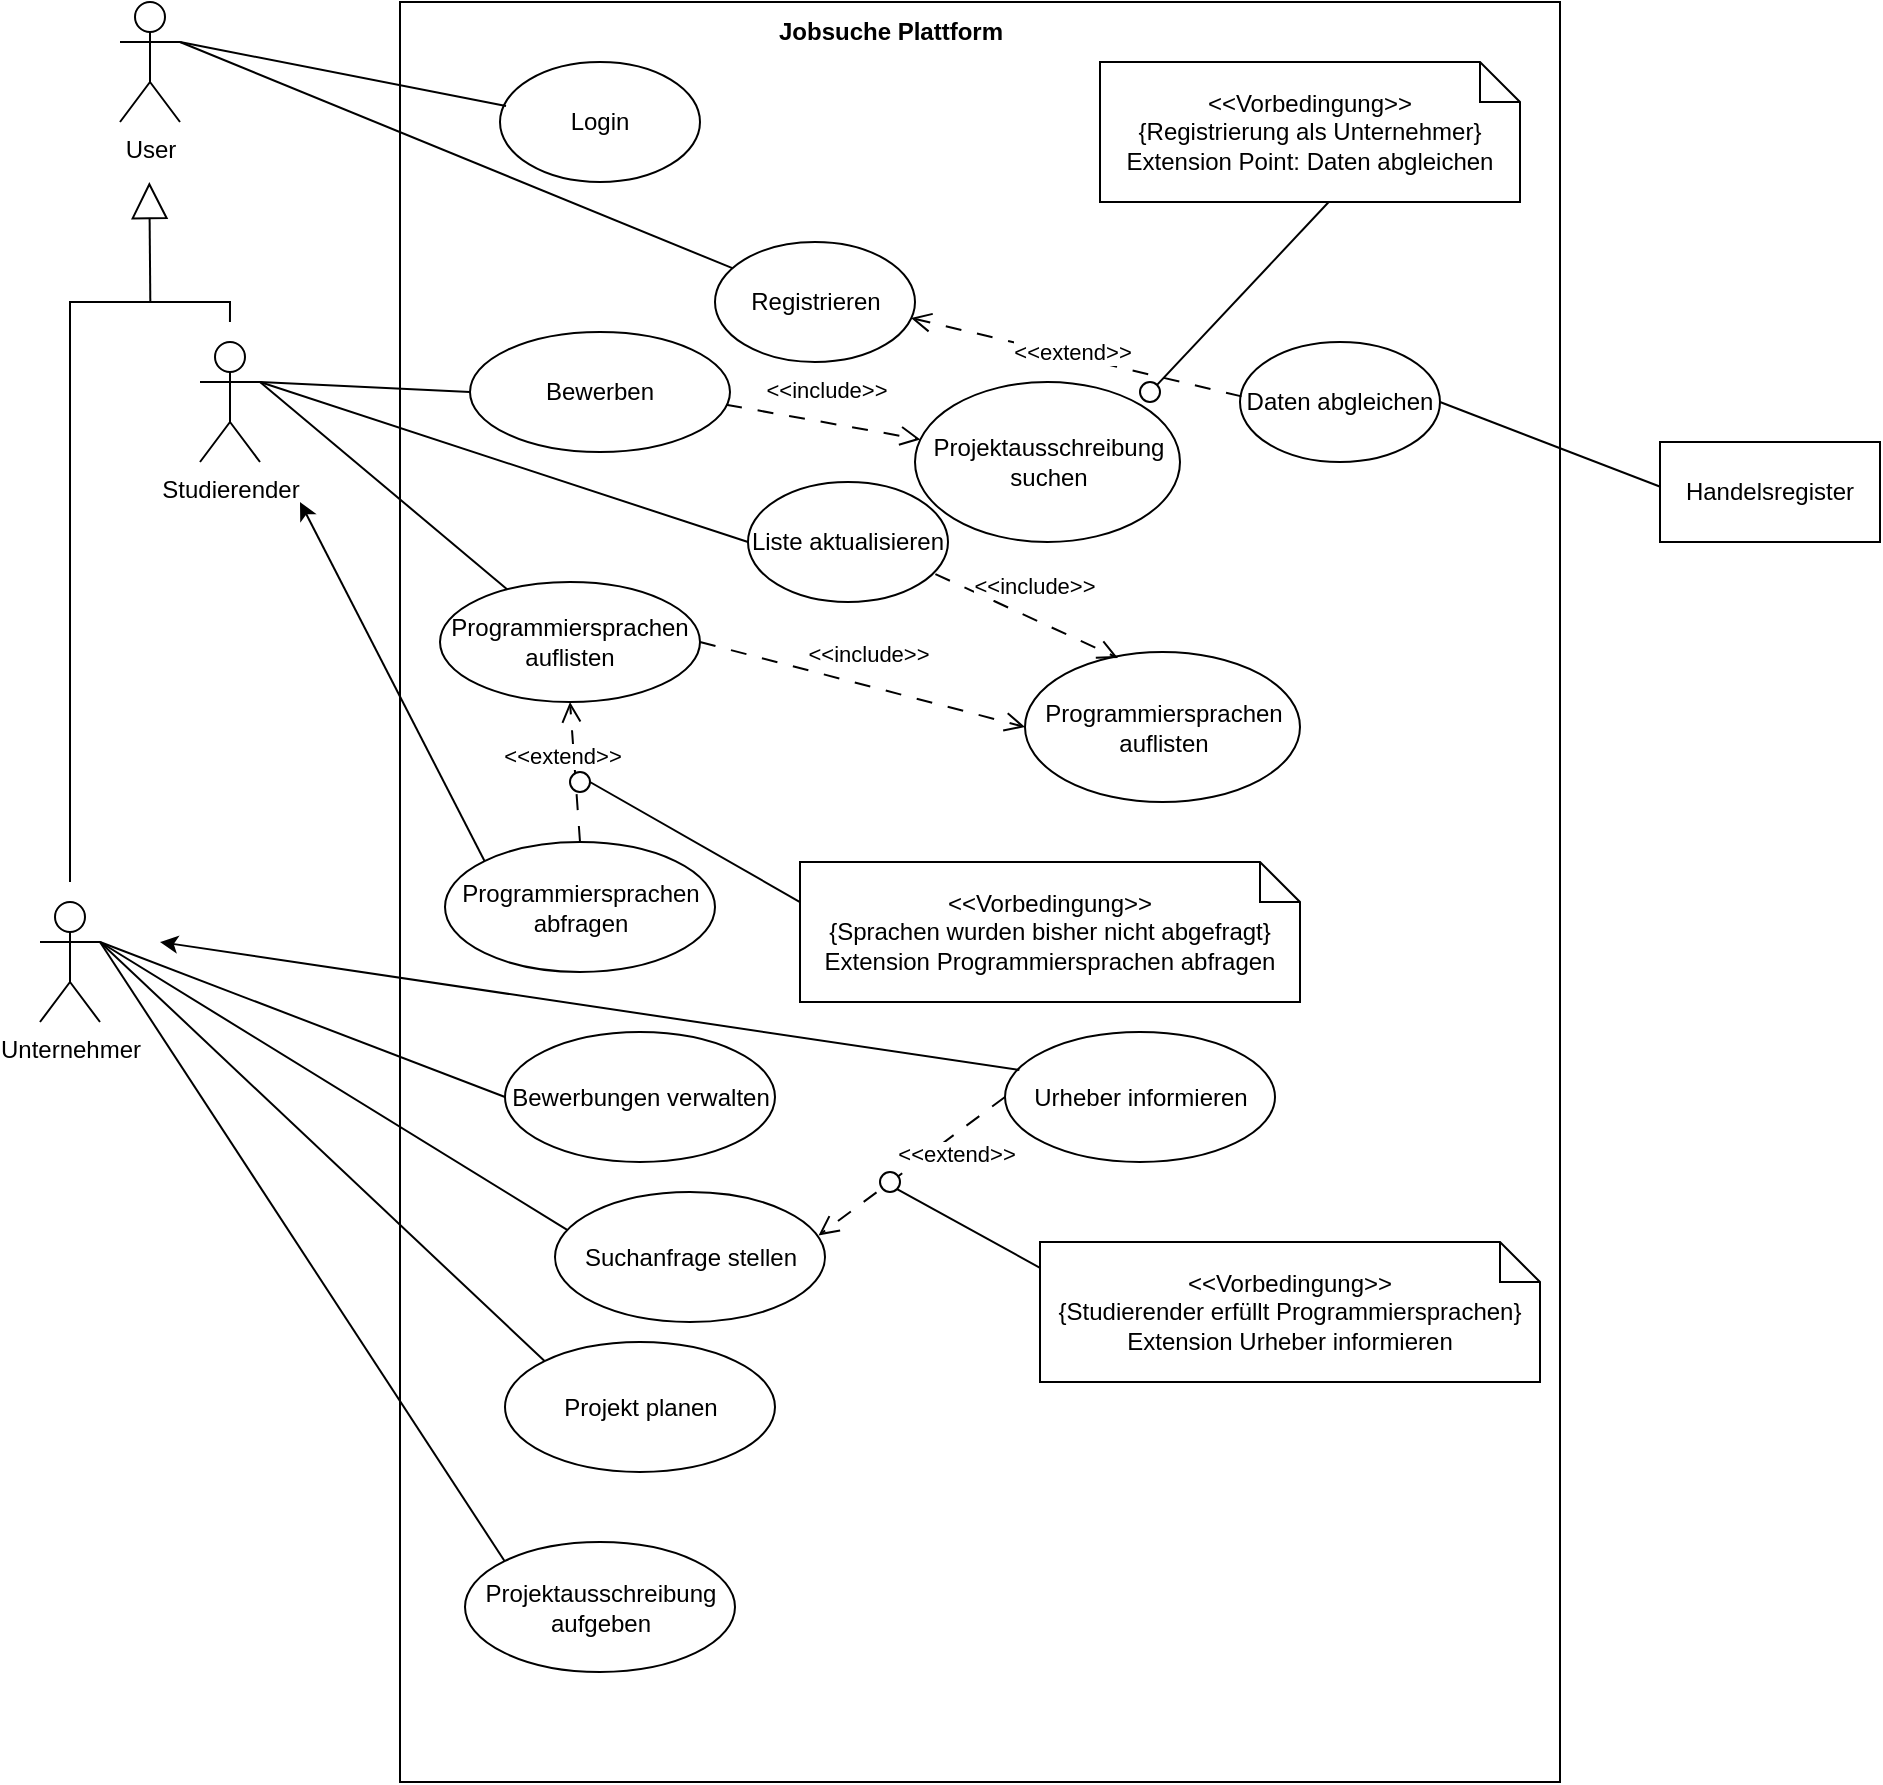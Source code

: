 <mxfile version="27.1.4">
  <diagram name="Seite-1" id="fq8yMHH-g4XX3sPDPosw">
    <mxGraphModel dx="1025" dy="417" grid="1" gridSize="10" guides="1" tooltips="1" connect="1" arrows="1" fold="1" page="1" pageScale="1" pageWidth="827" pageHeight="1169" math="0" shadow="0">
      <root>
        <mxCell id="0" />
        <mxCell id="1" parent="0" />
        <mxCell id="9Zz4fDrP-87PPmdt9Kxs-11" value="" style="rounded=0;whiteSpace=wrap;html=1;" parent="1" vertex="1">
          <mxGeometry x="240" y="190" width="580" height="890" as="geometry" />
        </mxCell>
        <mxCell id="9Zz4fDrP-87PPmdt9Kxs-1" value="User" style="shape=umlActor;verticalLabelPosition=bottom;verticalAlign=top;html=1;outlineConnect=0;" parent="1" vertex="1">
          <mxGeometry x="100" y="190" width="30" height="60" as="geometry" />
        </mxCell>
        <mxCell id="9Zz4fDrP-87PPmdt9Kxs-2" value="Studierender" style="shape=umlActor;verticalLabelPosition=bottom;verticalAlign=top;html=1;outlineConnect=0;" parent="1" vertex="1">
          <mxGeometry x="140" y="360" width="30" height="60" as="geometry" />
        </mxCell>
        <mxCell id="9Zz4fDrP-87PPmdt9Kxs-6" style="edgeStyle=orthogonalEdgeStyle;rounded=0;orthogonalLoop=1;jettySize=auto;html=1;endArrow=none;endFill=1;startArrow=none;startFill=0;" parent="1" edge="1">
          <mxGeometry relative="1" as="geometry">
            <mxPoint x="154.98" y="350" as="targetPoint" />
            <mxPoint x="75" y="630" as="sourcePoint" />
            <Array as="points">
              <mxPoint x="74.98" y="340" />
              <mxPoint x="154.98" y="340" />
            </Array>
          </mxGeometry>
        </mxCell>
        <mxCell id="9Zz4fDrP-87PPmdt9Kxs-3" value="Unternehmer" style="shape=umlActor;verticalLabelPosition=bottom;verticalAlign=top;html=1;outlineConnect=0;" parent="1" vertex="1">
          <mxGeometry x="60" y="640" width="30" height="60" as="geometry" />
        </mxCell>
        <mxCell id="9Zz4fDrP-87PPmdt9Kxs-5" value="" style="endArrow=block;endSize=16;endFill=0;html=1;rounded=0;" parent="1" edge="1">
          <mxGeometry width="160" relative="1" as="geometry">
            <mxPoint x="115.16" y="340" as="sourcePoint" />
            <mxPoint x="114.66" y="280" as="targetPoint" />
          </mxGeometry>
        </mxCell>
        <mxCell id="9Zz4fDrP-87PPmdt9Kxs-12" value="Jobsuche Plattform" style="text;html=1;align=center;verticalAlign=middle;whiteSpace=wrap;rounded=0;fontStyle=1" parent="1" vertex="1">
          <mxGeometry x="427.5" y="190" width="115" height="30" as="geometry" />
        </mxCell>
        <mxCell id="9Zz4fDrP-87PPmdt9Kxs-13" value="Login" style="ellipse;whiteSpace=wrap;html=1;" parent="1" vertex="1">
          <mxGeometry x="290" y="220" width="100" height="60" as="geometry" />
        </mxCell>
        <mxCell id="9Zz4fDrP-87PPmdt9Kxs-15" value="" style="endArrow=none;html=1;rounded=0;entryX=0.03;entryY=0.367;entryDx=0;entryDy=0;exitX=1;exitY=0.333;exitDx=0;exitDy=0;exitPerimeter=0;entryPerimeter=0;" parent="1" source="9Zz4fDrP-87PPmdt9Kxs-1" target="9Zz4fDrP-87PPmdt9Kxs-13" edge="1">
          <mxGeometry width="50" height="50" relative="1" as="geometry">
            <mxPoint x="250" y="360" as="sourcePoint" />
            <mxPoint x="300" y="310" as="targetPoint" />
          </mxGeometry>
        </mxCell>
        <mxCell id="9Zz4fDrP-87PPmdt9Kxs-16" value="Registrieren" style="ellipse;whiteSpace=wrap;html=1;" parent="1" vertex="1">
          <mxGeometry x="397.5" y="310" width="100" height="60" as="geometry" />
        </mxCell>
        <mxCell id="9Zz4fDrP-87PPmdt9Kxs-27" value="" style="endArrow=none;html=1;rounded=0;" parent="1" target="9Zz4fDrP-87PPmdt9Kxs-16" edge="1">
          <mxGeometry width="50" height="50" relative="1" as="geometry">
            <mxPoint x="130" y="210" as="sourcePoint" />
            <mxPoint x="364" y="450" as="targetPoint" />
          </mxGeometry>
        </mxCell>
        <mxCell id="9Zz4fDrP-87PPmdt9Kxs-29" value="Daten abgleichen" style="ellipse;whiteSpace=wrap;html=1;" parent="1" vertex="1">
          <mxGeometry x="660" y="360" width="100" height="60" as="geometry" />
        </mxCell>
        <mxCell id="9Zz4fDrP-87PPmdt9Kxs-30" value="&amp;lt;&amp;lt;extend&amp;gt;&amp;gt;" style="html=1;verticalAlign=bottom;endArrow=open;dashed=1;endSize=8;curved=0;rounded=0;dashPattern=8 8;exitX=0.008;exitY=0.453;exitDx=0;exitDy=0;exitPerimeter=0;entryX=0.98;entryY=0.633;entryDx=0;entryDy=0;entryPerimeter=0;" parent="1" source="9Zz4fDrP-87PPmdt9Kxs-29" target="9Zz4fDrP-87PPmdt9Kxs-16" edge="1">
          <mxGeometry x="0.004" y="7" relative="1" as="geometry">
            <mxPoint x="580" y="450" as="sourcePoint" />
            <mxPoint x="440" y="390" as="targetPoint" />
            <mxPoint as="offset" />
          </mxGeometry>
        </mxCell>
        <mxCell id="Ujl5DOMYx8zyJVgDmq_Z-1" value="&amp;lt;&amp;lt;Vorbedingung&amp;gt;&amp;gt;&lt;div&gt;{Registrierung als Unternehmer}&lt;/div&gt;&lt;div&gt;Extension Point: Daten abgleichen&lt;/div&gt;" style="shape=note;size=20;whiteSpace=wrap;html=1;" parent="1" vertex="1">
          <mxGeometry x="590" y="220" width="210" height="70" as="geometry" />
        </mxCell>
        <mxCell id="Ujl5DOMYx8zyJVgDmq_Z-4" value="" style="ellipse;whiteSpace=wrap;html=1;aspect=fixed;" parent="1" vertex="1">
          <mxGeometry x="610" y="380" width="10" height="10" as="geometry" />
        </mxCell>
        <mxCell id="Ujl5DOMYx8zyJVgDmq_Z-11" value="" style="endArrow=none;html=1;rounded=0;entryX=0;entryY=0.333;entryDx=0;entryDy=0;entryPerimeter=0;exitX=1;exitY=0.5;exitDx=0;exitDy=0;" parent="1" source="9Zz4fDrP-87PPmdt9Kxs-29" edge="1">
          <mxGeometry width="50" height="50" relative="1" as="geometry">
            <mxPoint x="320" y="330" as="sourcePoint" />
            <mxPoint x="890" y="440" as="targetPoint" />
          </mxGeometry>
        </mxCell>
        <mxCell id="Ujl5DOMYx8zyJVgDmq_Z-12" value="Programmiersprachen auflisten" style="ellipse;whiteSpace=wrap;html=1;" parent="1" vertex="1">
          <mxGeometry x="260" y="480" width="130" height="60" as="geometry" />
        </mxCell>
        <mxCell id="Ujl5DOMYx8zyJVgDmq_Z-13" value="" style="endArrow=none;html=1;rounded=0;entryX=0.544;entryY=1.002;entryDx=0;entryDy=0;entryPerimeter=0;exitX=1;exitY=0;exitDx=0;exitDy=0;" parent="1" source="Ujl5DOMYx8zyJVgDmq_Z-4" target="Ujl5DOMYx8zyJVgDmq_Z-1" edge="1">
          <mxGeometry width="50" height="50" relative="1" as="geometry">
            <mxPoint x="220" y="260" as="sourcePoint" />
            <mxPoint x="440" y="398" as="targetPoint" />
          </mxGeometry>
        </mxCell>
        <mxCell id="Ujl5DOMYx8zyJVgDmq_Z-14" value="Programmiersprachen abfragen" style="ellipse;whiteSpace=wrap;html=1;" parent="1" vertex="1">
          <mxGeometry x="262.5" y="610" width="135" height="65" as="geometry" />
        </mxCell>
        <mxCell id="Ujl5DOMYx8zyJVgDmq_Z-15" value="&amp;lt;&amp;lt;extend&amp;gt;&amp;gt;" style="html=1;verticalAlign=bottom;endArrow=open;dashed=1;endSize=8;curved=0;rounded=0;dashPattern=8 8;exitX=0.5;exitY=0;exitDx=0;exitDy=0;entryX=0.5;entryY=1;entryDx=0;entryDy=0;" parent="1" source="Ujl5DOMYx8zyJVgDmq_Z-14" target="Ujl5DOMYx8zyJVgDmq_Z-12" edge="1">
          <mxGeometry x="0.004" y="7" relative="1" as="geometry">
            <mxPoint x="748" y="519" as="sourcePoint" />
            <mxPoint x="580" y="440" as="targetPoint" />
            <mxPoint as="offset" />
          </mxGeometry>
        </mxCell>
        <mxCell id="Ujl5DOMYx8zyJVgDmq_Z-16" value="&amp;lt;&amp;lt;Vorbedingung&amp;gt;&amp;gt;&lt;div&gt;{Sprachen wurden bisher nicht abgefragt}&lt;/div&gt;&lt;div&gt;Extension&amp;nbsp;&lt;span style=&quot;background-color: transparent; color: light-dark(rgb(0, 0, 0), rgb(255, 255, 255));&quot;&gt;Programmiersprachen abfragen&lt;/span&gt;&lt;/div&gt;" style="shape=note;size=20;whiteSpace=wrap;html=1;" parent="1" vertex="1">
          <mxGeometry x="440" y="620" width="250" height="70" as="geometry" />
        </mxCell>
        <mxCell id="Ujl5DOMYx8zyJVgDmq_Z-17" value="" style="ellipse;whiteSpace=wrap;html=1;aspect=fixed;" parent="1" vertex="1">
          <mxGeometry x="325" y="575" width="10" height="10" as="geometry" />
        </mxCell>
        <mxCell id="Ujl5DOMYx8zyJVgDmq_Z-19" value="" style="endArrow=none;html=1;rounded=0;entryX=0;entryY=0.286;entryDx=0;entryDy=0;entryPerimeter=0;exitX=1;exitY=0.5;exitDx=0;exitDy=0;" parent="1" source="Ujl5DOMYx8zyJVgDmq_Z-17" target="Ujl5DOMYx8zyJVgDmq_Z-16" edge="1">
          <mxGeometry width="50" height="50" relative="1" as="geometry">
            <mxPoint x="570" y="491" as="sourcePoint" />
            <mxPoint x="605" y="420" as="targetPoint" />
          </mxGeometry>
        </mxCell>
        <mxCell id="Ujl5DOMYx8zyJVgDmq_Z-21" value="" style="endArrow=none;html=1;rounded=0;exitX=1;exitY=0.333;exitDx=0;exitDy=0;exitPerimeter=0;" parent="1" source="9Zz4fDrP-87PPmdt9Kxs-2" target="Ujl5DOMYx8zyJVgDmq_Z-12" edge="1">
          <mxGeometry width="50" height="50" relative="1" as="geometry">
            <mxPoint x="310" y="320" as="sourcePoint" />
            <mxPoint x="530" y="458" as="targetPoint" />
          </mxGeometry>
        </mxCell>
        <mxCell id="Ujl5DOMYx8zyJVgDmq_Z-22" value="Liste aktualisieren" style="ellipse;whiteSpace=wrap;html=1;" parent="1" vertex="1">
          <mxGeometry x="414" y="430" width="100" height="60" as="geometry" />
        </mxCell>
        <mxCell id="Ujl5DOMYx8zyJVgDmq_Z-23" value="Programmiersprachen auflisten" style="ellipse;whiteSpace=wrap;html=1;" parent="1" vertex="1">
          <mxGeometry x="552.5" y="515" width="137.5" height="75" as="geometry" />
        </mxCell>
        <mxCell id="Ujl5DOMYx8zyJVgDmq_Z-24" value="&amp;lt;&amp;lt;include&amp;gt;&amp;gt;" style="html=1;verticalAlign=bottom;endArrow=open;dashed=1;endSize=8;curved=0;rounded=0;dashPattern=8 8;exitX=1;exitY=0.5;exitDx=0;exitDy=0;entryX=0;entryY=0.5;entryDx=0;entryDy=0;" parent="1" source="Ujl5DOMYx8zyJVgDmq_Z-12" target="Ujl5DOMYx8zyJVgDmq_Z-23" edge="1">
          <mxGeometry x="0.004" y="7" relative="1" as="geometry">
            <mxPoint x="708" y="489" as="sourcePoint" />
            <mxPoint x="540" y="410" as="targetPoint" />
            <mxPoint as="offset" />
          </mxGeometry>
        </mxCell>
        <mxCell id="Ujl5DOMYx8zyJVgDmq_Z-25" value="&amp;lt;&amp;lt;include&amp;gt;&amp;gt;" style="html=1;verticalAlign=bottom;endArrow=open;dashed=1;endSize=8;curved=0;rounded=0;dashPattern=8 8;exitX=0.937;exitY=0.767;exitDx=0;exitDy=0;entryX=0.338;entryY=0.04;entryDx=0;entryDy=0;entryPerimeter=0;exitPerimeter=0;" parent="1" source="Ujl5DOMYx8zyJVgDmq_Z-22" target="Ujl5DOMYx8zyJVgDmq_Z-23" edge="1">
          <mxGeometry x="0.004" y="7" relative="1" as="geometry">
            <mxPoint x="450" y="490" as="sourcePoint" />
            <mxPoint x="505" y="490" as="targetPoint" />
            <mxPoint as="offset" />
          </mxGeometry>
        </mxCell>
        <mxCell id="Ujl5DOMYx8zyJVgDmq_Z-26" value="Projektausschreibung aufgeben" style="ellipse;whiteSpace=wrap;html=1;" parent="1" vertex="1">
          <mxGeometry x="272.5" y="960" width="135" height="65" as="geometry" />
        </mxCell>
        <mxCell id="Ujl5DOMYx8zyJVgDmq_Z-27" value="" style="endArrow=none;html=1;rounded=0;exitX=1;exitY=0.333;exitDx=0;exitDy=0;exitPerimeter=0;entryX=0;entryY=0;entryDx=0;entryDy=0;" parent="1" source="9Zz4fDrP-87PPmdt9Kxs-3" target="Ujl5DOMYx8zyJVgDmq_Z-26" edge="1">
          <mxGeometry width="50" height="50" relative="1" as="geometry">
            <mxPoint x="280" y="450" as="sourcePoint" />
            <mxPoint x="405" y="526" as="targetPoint" />
          </mxGeometry>
        </mxCell>
        <mxCell id="Ujl5DOMYx8zyJVgDmq_Z-28" value="Suchanfrage stellen" style="ellipse;whiteSpace=wrap;html=1;" parent="1" vertex="1">
          <mxGeometry x="317.5" y="785" width="135" height="65" as="geometry" />
        </mxCell>
        <mxCell id="Ujl5DOMYx8zyJVgDmq_Z-29" value="" style="endArrow=none;html=1;rounded=0;entryX=0.045;entryY=0.291;entryDx=0;entryDy=0;entryPerimeter=0;" parent="1" target="Ujl5DOMYx8zyJVgDmq_Z-28" edge="1">
          <mxGeometry width="50" height="50" relative="1" as="geometry">
            <mxPoint x="90" y="660" as="sourcePoint" />
            <mxPoint x="429" y="1090" as="targetPoint" />
          </mxGeometry>
        </mxCell>
        <mxCell id="Ujl5DOMYx8zyJVgDmq_Z-30" value="Projekt planen" style="ellipse;whiteSpace=wrap;html=1;" parent="1" vertex="1">
          <mxGeometry x="292.5" y="860" width="135" height="65" as="geometry" />
        </mxCell>
        <mxCell id="Ujl5DOMYx8zyJVgDmq_Z-31" value="Urheber informieren" style="ellipse;whiteSpace=wrap;html=1;" parent="1" vertex="1">
          <mxGeometry x="542.5" y="705" width="135" height="65" as="geometry" />
        </mxCell>
        <mxCell id="Ujl5DOMYx8zyJVgDmq_Z-32" value="&amp;lt;&amp;lt;extend&amp;gt;&amp;gt;" style="html=1;verticalAlign=bottom;endArrow=open;dashed=1;endSize=8;curved=0;rounded=0;dashPattern=8 8;exitX=0;exitY=0.5;exitDx=0;exitDy=0;entryX=0.976;entryY=0.334;entryDx=0;entryDy=0;entryPerimeter=0;" parent="1" source="Ujl5DOMYx8zyJVgDmq_Z-31" target="Ujl5DOMYx8zyJVgDmq_Z-28" edge="1">
          <mxGeometry x="-0.275" y="15" relative="1" as="geometry">
            <mxPoint x="610" y="772" as="sourcePoint" />
            <mxPoint x="610" y="670" as="targetPoint" />
            <mxPoint as="offset" />
          </mxGeometry>
        </mxCell>
        <mxCell id="Ujl5DOMYx8zyJVgDmq_Z-33" value="" style="ellipse;whiteSpace=wrap;html=1;aspect=fixed;" parent="1" vertex="1">
          <mxGeometry x="480" y="775" width="10" height="10" as="geometry" />
        </mxCell>
        <mxCell id="Ujl5DOMYx8zyJVgDmq_Z-35" value="&amp;lt;&amp;lt;Vorbedingung&amp;gt;&amp;gt;&lt;div&gt;{Studierender erfüllt Programmiersprachen}&lt;/div&gt;&lt;div&gt;Extension&amp;nbsp;&lt;span style=&quot;background-color: transparent; color: light-dark(rgb(0, 0, 0), rgb(255, 255, 255));&quot;&gt;Urheber informieren&lt;/span&gt;&lt;/div&gt;" style="shape=note;size=20;whiteSpace=wrap;html=1;" parent="1" vertex="1">
          <mxGeometry x="560" y="810" width="250" height="70" as="geometry" />
        </mxCell>
        <mxCell id="Ujl5DOMYx8zyJVgDmq_Z-36" value="" style="endArrow=none;html=1;rounded=0;entryX=0;entryY=0.184;entryDx=0;entryDy=0;entryPerimeter=0;exitX=1;exitY=1;exitDx=0;exitDy=0;" parent="1" source="Ujl5DOMYx8zyJVgDmq_Z-33" target="Ujl5DOMYx8zyJVgDmq_Z-35" edge="1">
          <mxGeometry width="50" height="50" relative="1" as="geometry">
            <mxPoint x="290" y="310" as="sourcePoint" />
            <mxPoint x="510" y="448" as="targetPoint" />
          </mxGeometry>
        </mxCell>
        <mxCell id="Ujl5DOMYx8zyJVgDmq_Z-37" value="" style="endArrow=none;html=1;rounded=0;exitX=1;exitY=0.333;exitDx=0;exitDy=0;exitPerimeter=0;entryX=0;entryY=0;entryDx=0;entryDy=0;" parent="1" source="9Zz4fDrP-87PPmdt9Kxs-3" target="Ujl5DOMYx8zyJVgDmq_Z-30" edge="1">
          <mxGeometry width="50" height="50" relative="1" as="geometry">
            <mxPoint x="180" y="790" as="sourcePoint" />
            <mxPoint x="382" y="1100" as="targetPoint" />
          </mxGeometry>
        </mxCell>
        <mxCell id="Ujl5DOMYx8zyJVgDmq_Z-38" value="Bewerbungen verwalten" style="ellipse;whiteSpace=wrap;html=1;" parent="1" vertex="1">
          <mxGeometry x="292.5" y="705" width="135" height="65" as="geometry" />
        </mxCell>
        <mxCell id="Ujl5DOMYx8zyJVgDmq_Z-40" value="" style="endArrow=none;html=1;rounded=0;entryX=0;entryY=0.5;entryDx=0;entryDy=0;" parent="1" target="Ujl5DOMYx8zyJVgDmq_Z-38" edge="1">
          <mxGeometry width="50" height="50" relative="1" as="geometry">
            <mxPoint x="90" y="660" as="sourcePoint" />
            <mxPoint x="514" y="889" as="targetPoint" />
          </mxGeometry>
        </mxCell>
        <mxCell id="C39sV0DazaA-Ly7YtwXR-2" value="Bewerben" style="ellipse;whiteSpace=wrap;html=1;" parent="1" vertex="1">
          <mxGeometry x="275" y="355" width="130" height="60" as="geometry" />
        </mxCell>
        <mxCell id="C39sV0DazaA-Ly7YtwXR-3" value="" style="endArrow=none;html=1;rounded=0;exitX=1;exitY=0.333;exitDx=0;exitDy=0;exitPerimeter=0;entryX=0;entryY=0.5;entryDx=0;entryDy=0;" parent="1" source="9Zz4fDrP-87PPmdt9Kxs-2" target="C39sV0DazaA-Ly7YtwXR-2" edge="1">
          <mxGeometry width="50" height="50" relative="1" as="geometry">
            <mxPoint x="360" y="310" as="sourcePoint" />
            <mxPoint x="290" y="389" as="targetPoint" />
          </mxGeometry>
        </mxCell>
        <mxCell id="C39sV0DazaA-Ly7YtwXR-4" value="&amp;lt;&amp;lt;include&amp;gt;&amp;gt;" style="html=1;verticalAlign=bottom;endArrow=open;dashed=1;endSize=8;curved=0;rounded=0;dashPattern=8 8;exitX=0.985;exitY=0.606;exitDx=0;exitDy=0;exitPerimeter=0;" parent="1" source="C39sV0DazaA-Ly7YtwXR-2" target="C39sV0DazaA-Ly7YtwXR-5" edge="1">
          <mxGeometry x="0.004" y="7" relative="1" as="geometry">
            <mxPoint x="400" y="470" as="sourcePoint" />
            <mxPoint x="455" y="470" as="targetPoint" />
            <mxPoint as="offset" />
          </mxGeometry>
        </mxCell>
        <mxCell id="C39sV0DazaA-Ly7YtwXR-5" value="Projektausschreibung suchen" style="ellipse;whiteSpace=wrap;html=1;" parent="1" vertex="1">
          <mxGeometry x="497.5" y="380" width="132.5" height="80" as="geometry" />
        </mxCell>
        <mxCell id="Trqm9MVj9VcxkVN8zRSQ-3" value="" style="endArrow=none;html=1;rounded=0;entryX=0;entryY=0.5;entryDx=0;entryDy=0;" edge="1" parent="1" target="Ujl5DOMYx8zyJVgDmq_Z-22">
          <mxGeometry width="50" height="50" relative="1" as="geometry">
            <mxPoint x="170" y="380" as="sourcePoint" />
            <mxPoint x="354" y="534" as="targetPoint" />
          </mxGeometry>
        </mxCell>
        <mxCell id="Trqm9MVj9VcxkVN8zRSQ-4" value="" style="endArrow=classic;html=1;rounded=0;exitX=0;exitY=0;exitDx=0;exitDy=0;" edge="1" parent="1" source="Ujl5DOMYx8zyJVgDmq_Z-14">
          <mxGeometry width="50" height="50" relative="1" as="geometry">
            <mxPoint x="500" y="610" as="sourcePoint" />
            <mxPoint x="190" y="440" as="targetPoint" />
          </mxGeometry>
        </mxCell>
        <mxCell id="Trqm9MVj9VcxkVN8zRSQ-5" value="" style="endArrow=classic;html=1;rounded=0;exitX=0.053;exitY=0.292;exitDx=0;exitDy=0;exitPerimeter=0;" edge="1" parent="1" source="Ujl5DOMYx8zyJVgDmq_Z-31">
          <mxGeometry width="50" height="50" relative="1" as="geometry">
            <mxPoint x="322" y="700" as="sourcePoint" />
            <mxPoint x="120" y="660" as="targetPoint" />
          </mxGeometry>
        </mxCell>
        <mxCell id="Trqm9MVj9VcxkVN8zRSQ-6" value="Handelsregister" style="html=1;whiteSpace=wrap;" vertex="1" parent="1">
          <mxGeometry x="870" y="410" width="110" height="50" as="geometry" />
        </mxCell>
      </root>
    </mxGraphModel>
  </diagram>
</mxfile>

